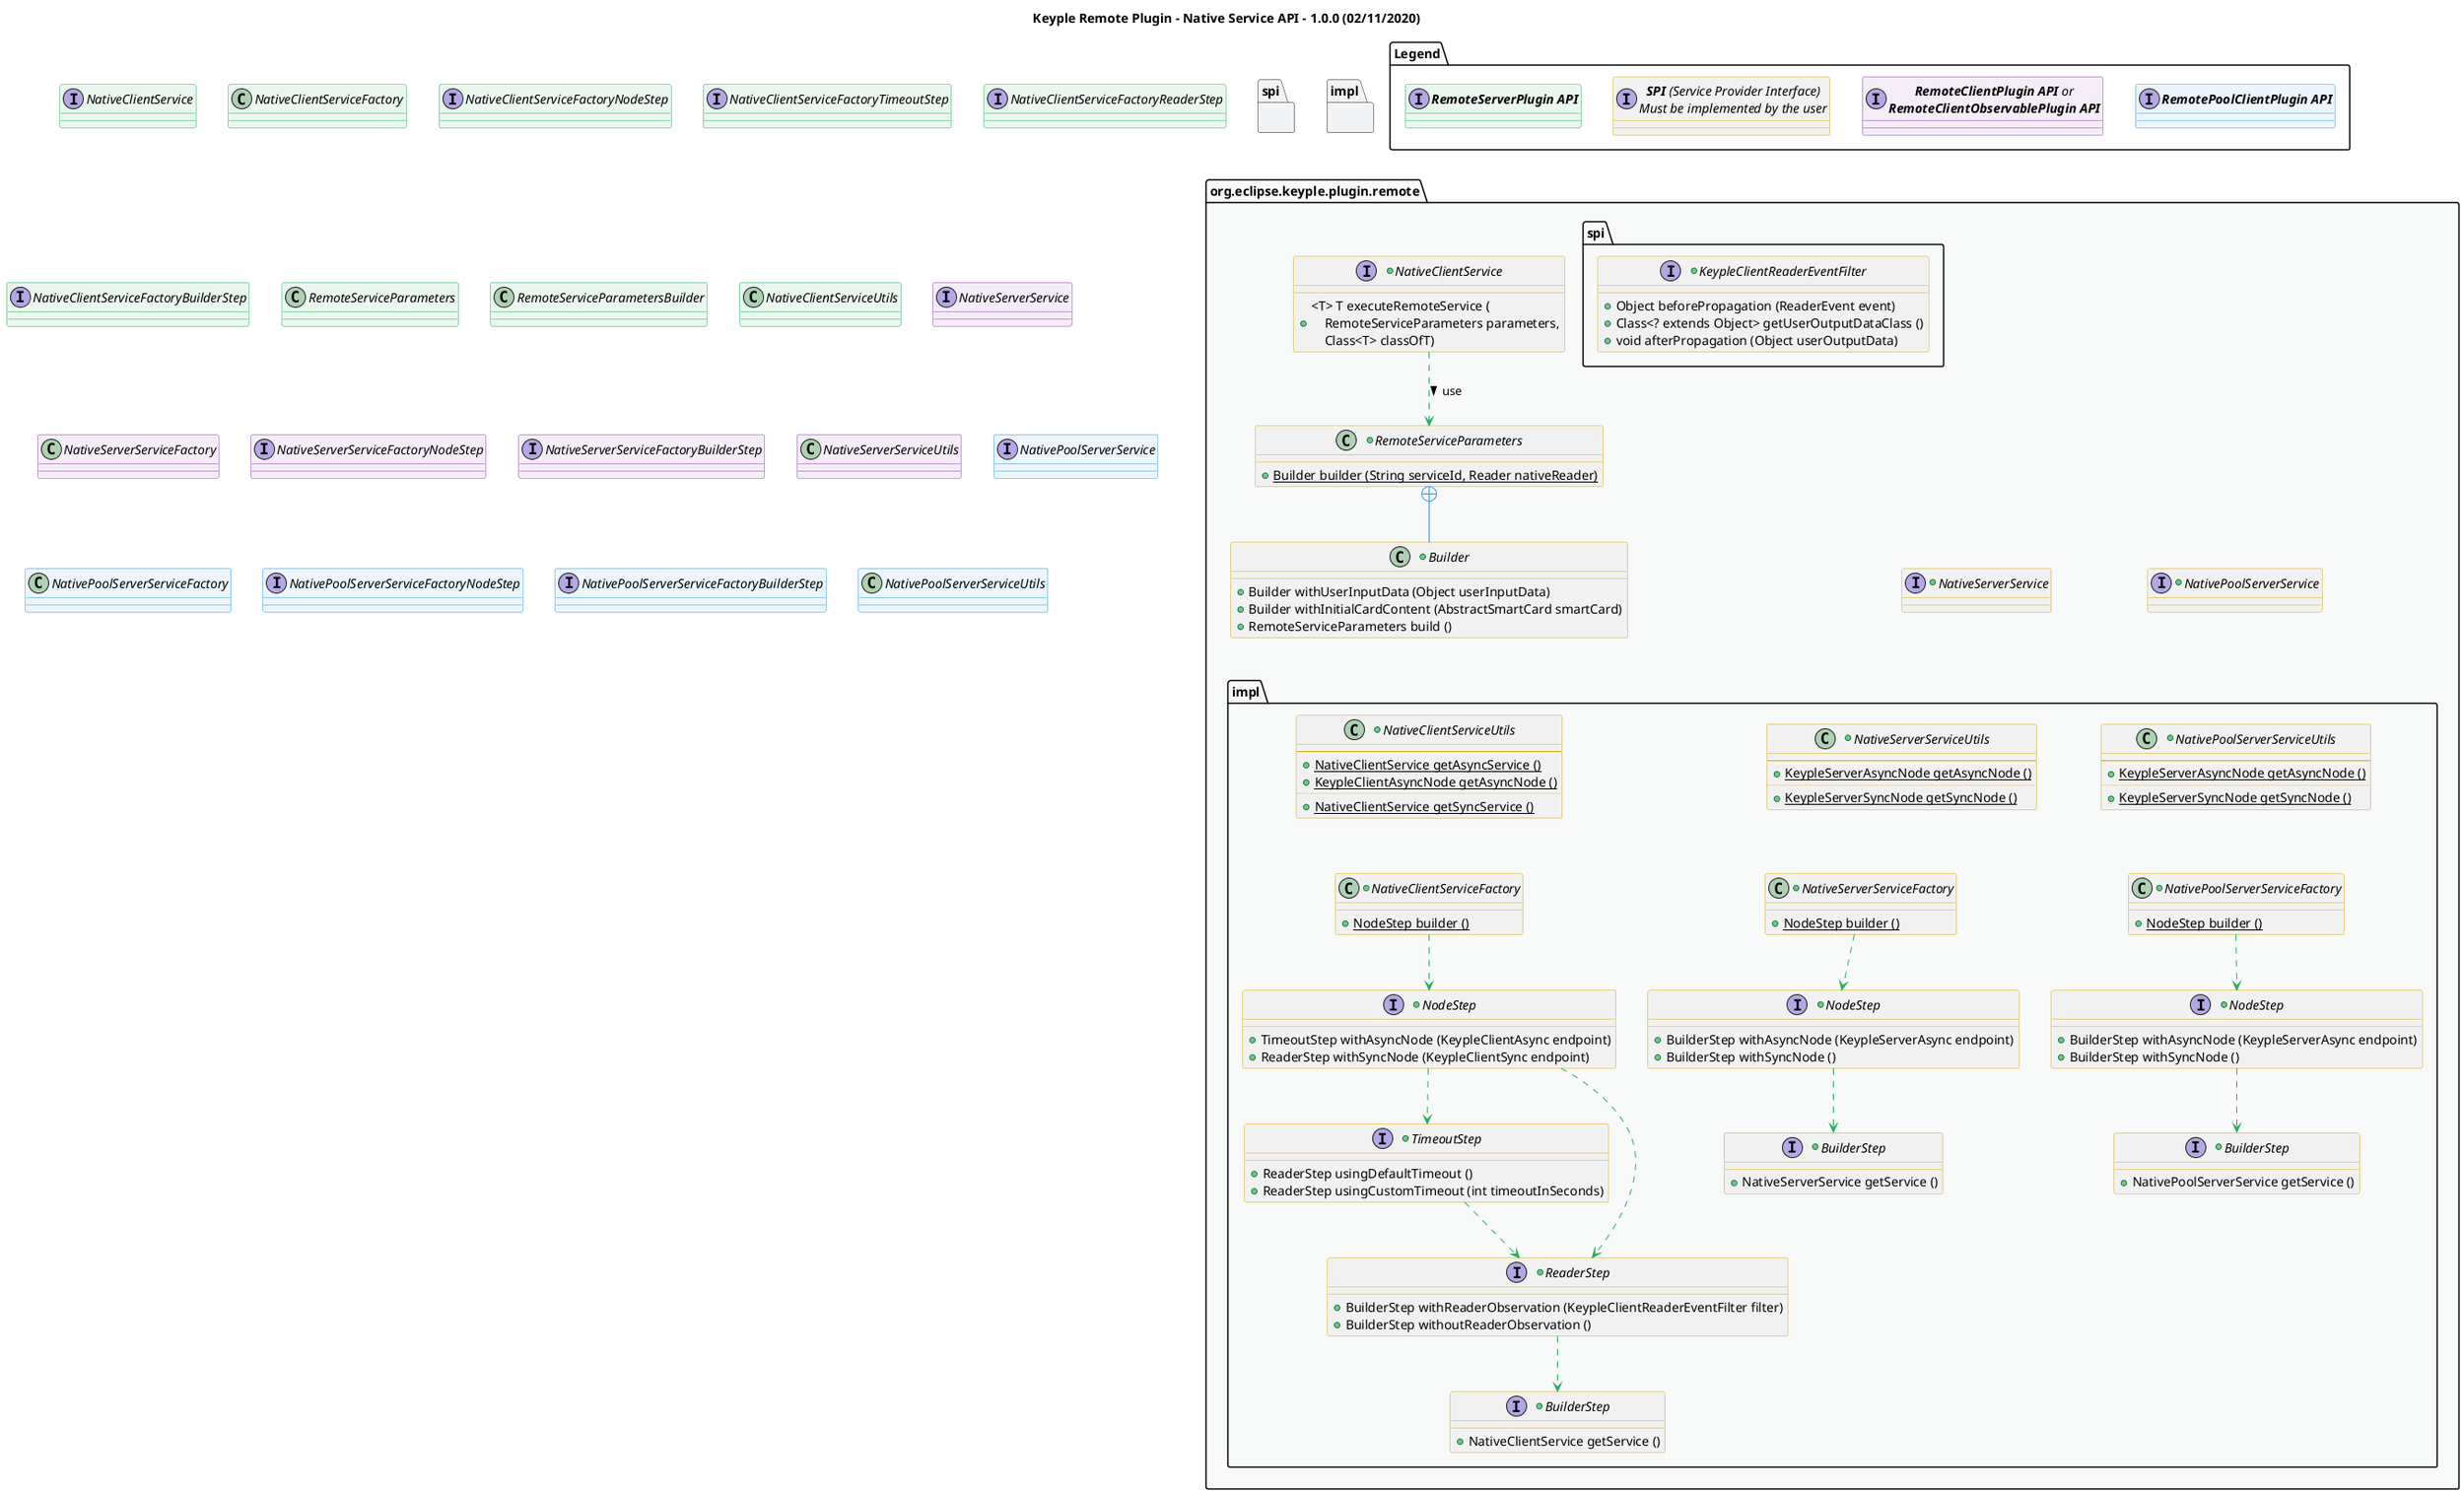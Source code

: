 @startuml
title
    Keyple Remote Plugin - Native Service API - 1.0.0 (02/11/2020)
end title

' == THEME ==

'Couleurs issues de : https://htmlcolorcodes.com/fr/tableau-de-couleur/tableau-de-couleur-design-plat/
!define C_GREY1 F8F9F9
!define C_GREY2 F2F3F4
!define C_GREY3 E5E7E9
!define C_GREY4 D7DBDD
!define C_GREY5 CACFD2
!define C_GREY6 BDC3C7
!define C_LINK 3498DB
!define C_USE 27AE60

skinparam Shadowing false
skinparam ClassFontStyle italic
skinparam ClassBorderColor #D4AC0D
skinparam stereotypeABorderColor #A9DCDF
skinparam stereotypeIBorderColor #B4A7E5
skinparam stereotypeCBorderColor #ADD1B2
skinparam stereotypeEBorderColor #EB93DF
' Red
skinparam ClassBackgroundColor<<red>> #FDEDEC
skinparam ClassBorderColor<<red>> #E74C3C
hide <<red>> stereotype
' Purple
skinparam ClassBackgroundColor<<purple>> #F4ECF7
skinparam ClassBorderColor<<purple>> #8E44AD
hide <<purple>> stereotype
' blue
skinparam ClassBackgroundColor<<blue>> #EBF5FB
skinparam ClassBorderColor<<blue>> #3498DB
hide <<blue>> stereotype
' Green
skinparam ClassBackgroundColor<<green>> #E9F7EF
skinparam ClassBorderColor<<green>> #27AE60
hide <<green>> stereotype
' Grey
skinparam ClassBackgroundColor<<grey>> #EAECEE
skinparam ClassBorderColor<<grey>> #2C3E50
hide <<grey>> stereotype

' == CONTENT ==

package Legend {
    interface "**RemoteServerPlugin API**" as serverApi <<green>>
    interface "**RemoteClientPlugin API** or\n**RemoteClientObservablePlugin API**" as clientApi <<purple>>
    interface "**RemotePoolClientPlugin API**" as poolClientApi <<blue>>
    interface "**SPI** (Service Provider Interface)\nMust be implemented by the user" as spiApi
}

package "org.eclipse.keyple.plugin.remote" as root {

    +interface NativeClientService {
        +<T> T executeRemoteService (\n    RemoteServiceParameters parameters,\n    Class<T> classOfT)
    }
    +class RemoteServiceParameters {
        +{static} Builder builder (String serviceId, Reader nativeReader)
    }
    +class "Builder" as RemoteServiceParametersBuilder {
        +Builder withUserInputData (Object userInputData)
        +Builder withInitialCardContent (AbstractSmartCard smartCard)
        +RemoteServiceParameters build ()
    }
    +interface NativeServerService {
    }
    +interface NativePoolServerService {
    }
    package spi {
        +interface KeypleClientReaderEventFilter {
            +Object beforePropagation (ReaderEvent event)
            +Class<? extends Object> getUserOutputDataClass ()
            +void afterPropagation (Object userOutputData)
        }
    }
    package impl as impl {
        ' Utilities
        +class NativeClientServiceUtils {
            --
            + {static} NativeClientService getAsyncService ()
            + {static} KeypleClientAsyncNode getAsyncNode ()
            ..
            + {static} NativeClientService getSyncService ()
        }
        +class NativeServerServiceUtils {
            --
            + {static} KeypleServerAsyncNode getAsyncNode ()
            ..
            + {static} KeypleServerSyncNode getSyncNode ()
        }
        +class NativePoolServerServiceUtils {
            --
            + {static} KeypleServerAsyncNode getAsyncNode ()
            ..
            + {static} KeypleServerSyncNode getSyncNode ()
        }
        ' Factories
        +class NativeClientServiceFactory {
            + {static} NodeStep builder ()
        }
        +interface "NodeStep" as NativeClientServiceFactoryNodeStep {
            + TimeoutStep withAsyncNode (KeypleClientAsync endpoint)
            + ReaderStep withSyncNode (KeypleClientSync endpoint)
        }
        +interface "TimeoutStep" as NativeClientServiceFactoryTimeoutStep {
            + ReaderStep usingDefaultTimeout ()
            + ReaderStep usingCustomTimeout (int timeoutInSeconds)
        }
        +interface "ReaderStep" as NativeClientServiceFactoryReaderStep {
            + BuilderStep withReaderObservation (KeypleClientReaderEventFilter filter)
            + BuilderStep withoutReaderObservation ()
        }
        +interface "BuilderStep" as NativeClientServiceFactoryBuilderStep {
            + NativeClientService getService ()
        }
        +class NativeServerServiceFactory {
            + {static} NodeStep builder ()
        }
        +interface "NodeStep" as NativeServerServiceFactoryNodeStep {
            + BuilderStep withAsyncNode (KeypleServerAsync endpoint)
            + BuilderStep withSyncNode ()
        }
        +interface "BuilderStep" as NativeServerServiceFactoryBuilderStep {
            + NativeServerService getService ()
        }
        +class NativePoolServerServiceFactory {
            + {static} NodeStep builder ()
        }
        +interface "NodeStep" as NativePoolServerServiceFactoryNodeStep {
            + BuilderStep withAsyncNode (KeypleServerAsync endpoint)
            + BuilderStep withSyncNode ()
        }
        +interface "BuilderStep" as NativePoolServerServiceFactoryBuilderStep {
            + NativePoolServerService getService ()
        }
    }
}

' Associations
NativeClientService ..> RemoteServiceParameters #C_USE : use >
RemoteServiceParameters +-- RemoteServiceParametersBuilder #C_LINK

NativeClientServiceFactory ..> NativeClientServiceFactoryNodeStep #C_USE
NativeClientServiceFactoryNodeStep ..> NativeClientServiceFactoryTimeoutStep #C_USE
NativeClientServiceFactoryNodeStep ..> NativeClientServiceFactoryReaderStep #C_USE
NativeClientServiceFactoryTimeoutStep ..> NativeClientServiceFactoryReaderStep #C_USE
NativeClientServiceFactoryReaderStep ..> NativeClientServiceFactoryBuilderStep #C_USE

NativeServerServiceFactory ..> NativeServerServiceFactoryNodeStep #C_USE
NativeServerServiceFactoryNodeStep ..> NativeServerServiceFactoryBuilderStep #C_USE

NativePoolServerServiceFactory ..> NativePoolServerServiceFactoryNodeStep #C_USE
NativePoolServerServiceFactoryNodeStep ..> NativePoolServerServiceFactoryBuilderStep #C_USE

' == LAYOUT ==

serverApi -[hidden]- NativeClientService
clientApi -[hidden]- NativeServerService
poolClientApi -[hidden]- NativePoolServerService
spiApi -[hidden]- KeypleClientReaderEventFilter

RemoteServiceParametersBuilder -[hidden]- NativeClientServiceUtils
NativeServerService -[hidden]- NativeServerServiceUtils
NativePoolServerService -[hidden]- NativePoolServerServiceUtils

NativeClientServiceUtils -[hidden]- NativeClientServiceFactory
NativeServerServiceUtils -[hidden]- NativeServerServiceFactory
NativePoolServerServiceUtils -[hidden]- NativePoolServerServiceFactory

' == STYLE ==

package root #C_GREY1 {}
package spi #C_GREY2 {}
package impl #C_GREY2 {}

interface NativeClientService <<green>>
class NativeClientServiceFactory <<green>>
interface NativeClientServiceFactoryNodeStep <<green>>
interface NativeClientServiceFactoryTimeoutStep <<green>>
interface NativeClientServiceFactoryReaderStep <<green>>
interface NativeClientServiceFactoryBuilderStep <<green>>
class RemoteServiceParameters <<green>>
class RemoteServiceParametersBuilder <<green>>
class NativeClientServiceUtils <<green>>

interface NativeServerService <<purple>>
class NativeServerServiceFactory <<purple>>
interface NativeServerServiceFactoryNodeStep <<purple>>
interface NativeServerServiceFactoryBuilderStep <<purple>>
class NativeServerServiceUtils <<purple>>

interface NativePoolServerService <<blue>>
class NativePoolServerServiceFactory <<blue>>
interface NativePoolServerServiceFactoryNodeStep <<blue>>
interface NativePoolServerServiceFactoryBuilderStep <<blue>>
class NativePoolServerServiceUtils <<blue>>

@enduml